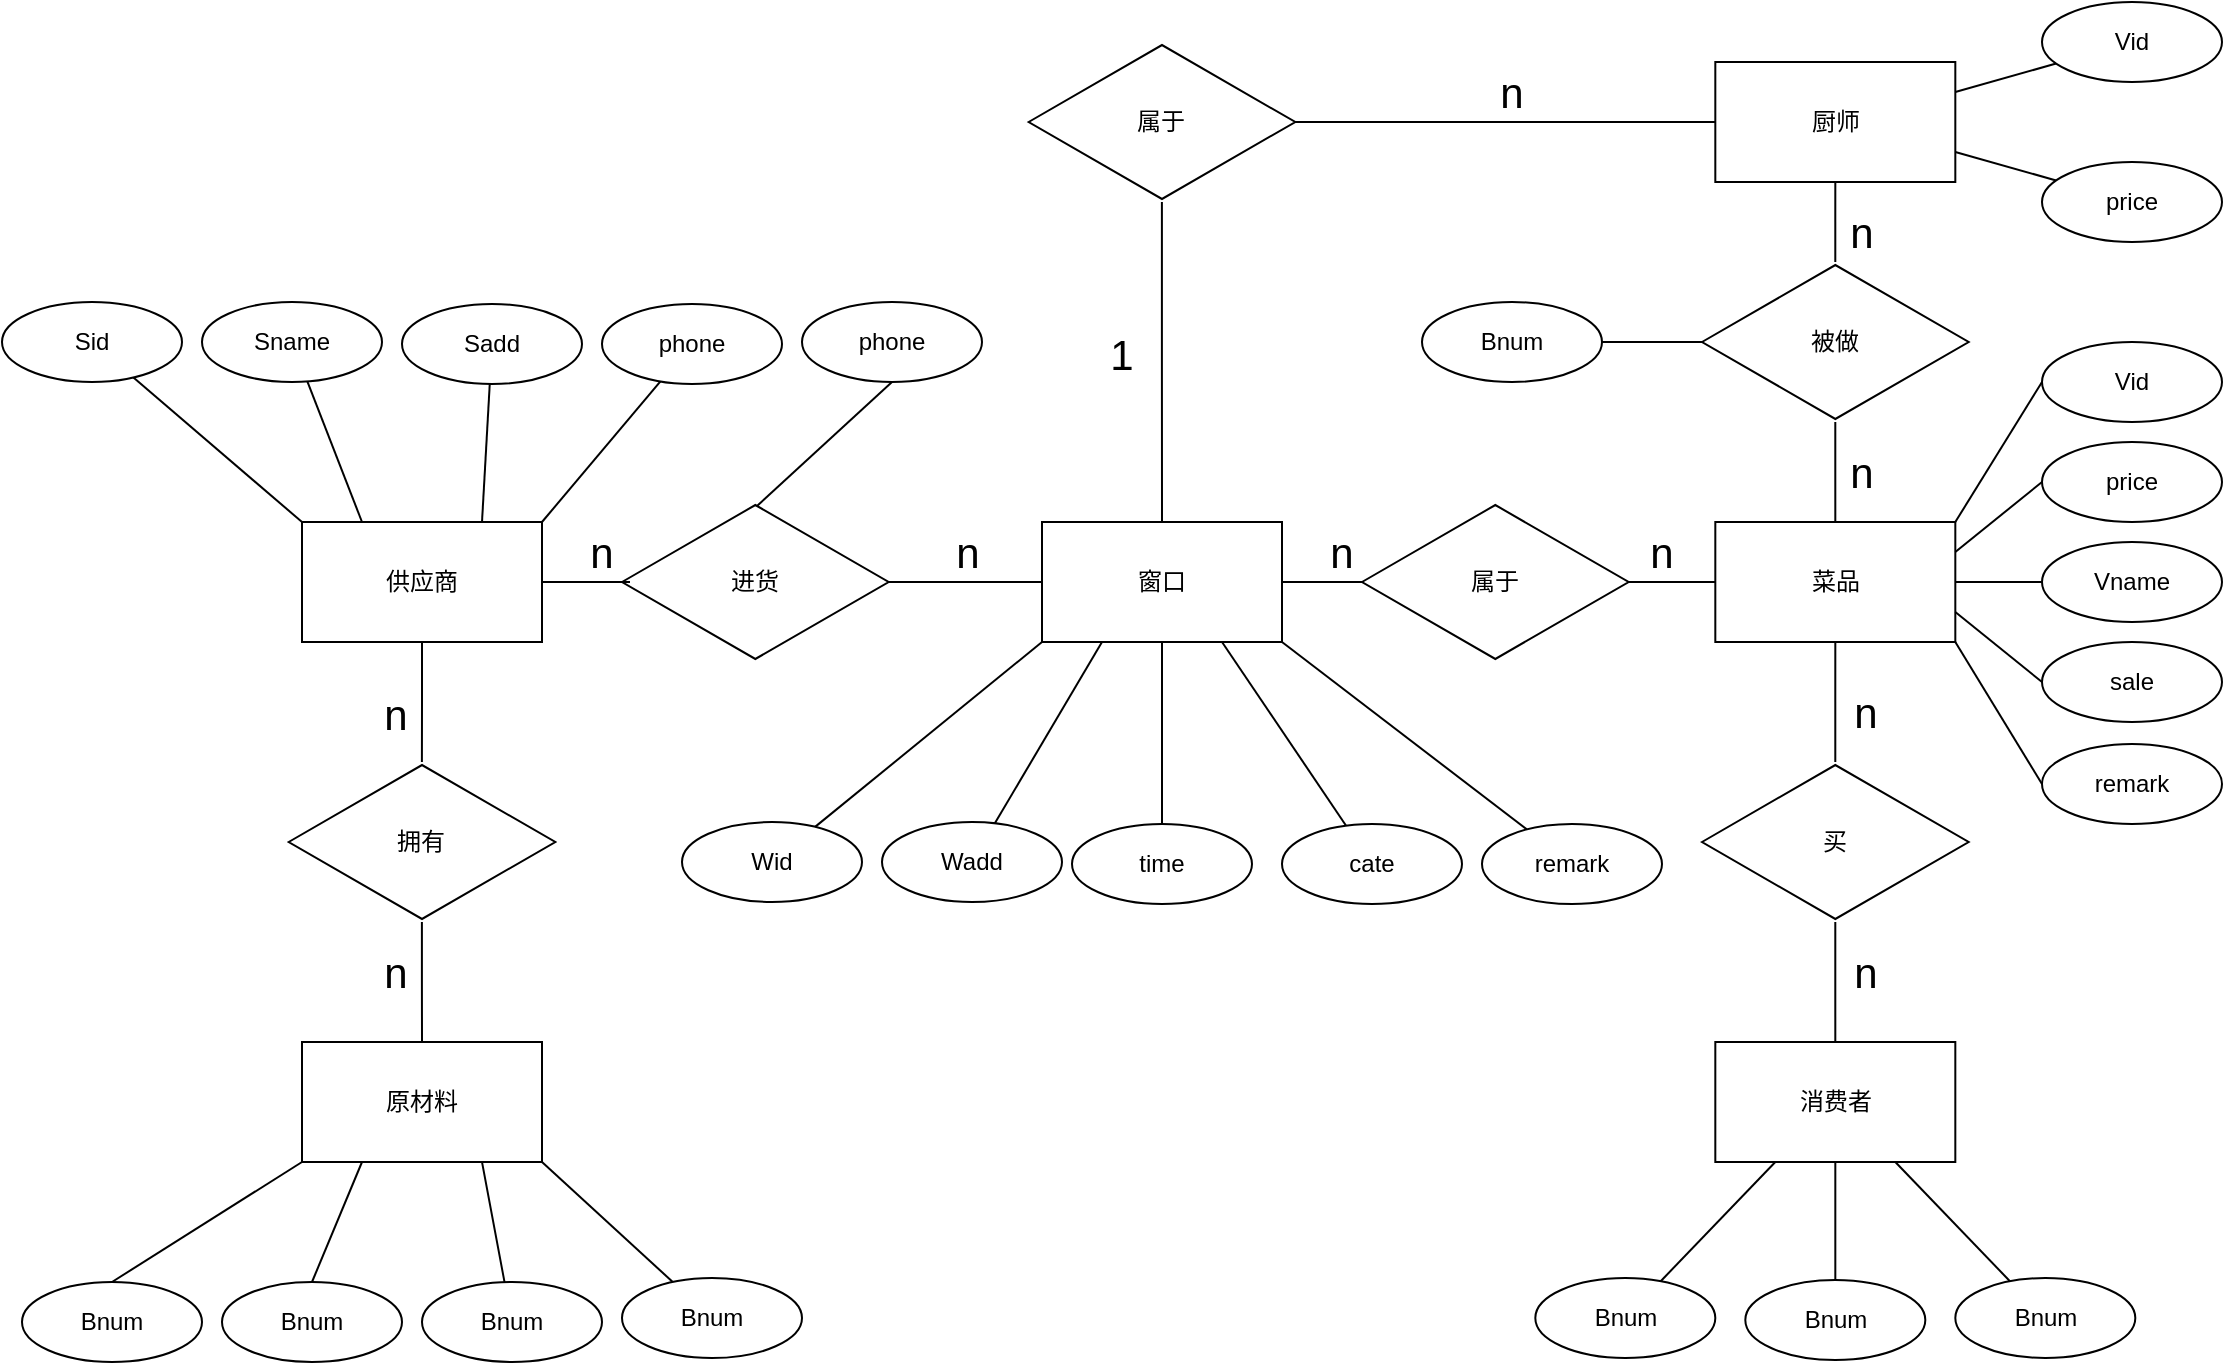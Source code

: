 <mxfile version="25.0.3">
  <diagram name="第 1 页" id="ljScDoOQpXGdBdlk08YV">
    <mxGraphModel dx="1383" dy="986" grid="1" gridSize="10" guides="1" tooltips="1" connect="1" arrows="1" fold="1" page="1" pageScale="1" pageWidth="850" pageHeight="1100" math="0" shadow="0">
      <root>
        <mxCell id="0" />
        <mxCell id="1" parent="0" />
        <mxCell id="F0XVDvhjrrrXLlHQs28z-16" style="edgeStyle=orthogonalEdgeStyle;rounded=0;orthogonalLoop=1;jettySize=auto;html=1;endArrow=none;endFill=0;" edge="1" parent="1" source="F0XVDvhjrrrXLlHQs28z-1" target="F0XVDvhjrrrXLlHQs28z-2">
          <mxGeometry relative="1" as="geometry" />
        </mxCell>
        <mxCell id="F0XVDvhjrrrXLlHQs28z-1" value="供应商" style="rounded=0;whiteSpace=wrap;html=1;" vertex="1" parent="1">
          <mxGeometry x="200" y="360" width="120" height="60" as="geometry" />
        </mxCell>
        <mxCell id="F0XVDvhjrrrXLlHQs28z-17" style="edgeStyle=orthogonalEdgeStyle;rounded=0;orthogonalLoop=1;jettySize=auto;html=1;endArrow=none;endFill=0;" edge="1" parent="1" source="F0XVDvhjrrrXLlHQs28z-2" target="F0XVDvhjrrrXLlHQs28z-3">
          <mxGeometry relative="1" as="geometry" />
        </mxCell>
        <mxCell id="F0XVDvhjrrrXLlHQs28z-2" value="拥有" style="html=1;whiteSpace=wrap;aspect=fixed;shape=isoRectangle;" vertex="1" parent="1">
          <mxGeometry x="193.34" y="480" width="133.33" height="80" as="geometry" />
        </mxCell>
        <mxCell id="F0XVDvhjrrrXLlHQs28z-3" value="原材料" style="rounded=0;whiteSpace=wrap;html=1;" vertex="1" parent="1">
          <mxGeometry x="200" y="620" width="120" height="60" as="geometry" />
        </mxCell>
        <mxCell id="F0XVDvhjrrrXLlHQs28z-19" style="edgeStyle=orthogonalEdgeStyle;rounded=0;orthogonalLoop=1;jettySize=auto;html=1;entryX=0;entryY=0.5;entryDx=0;entryDy=0;endArrow=none;endFill=0;" edge="1" parent="1" source="F0XVDvhjrrrXLlHQs28z-4" target="F0XVDvhjrrrXLlHQs28z-5">
          <mxGeometry relative="1" as="geometry" />
        </mxCell>
        <mxCell id="F0XVDvhjrrrXLlHQs28z-50" style="rounded=0;orthogonalLoop=1;jettySize=auto;html=1;entryX=0.5;entryY=1;entryDx=0;entryDy=0;endArrow=none;endFill=0;exitX=0.498;exitY=0.038;exitDx=0;exitDy=0;exitPerimeter=0;" edge="1" parent="1" source="F0XVDvhjrrrXLlHQs28z-4" target="F0XVDvhjrrrXLlHQs28z-48">
          <mxGeometry relative="1" as="geometry" />
        </mxCell>
        <mxCell id="F0XVDvhjrrrXLlHQs28z-4" value="进货" style="html=1;whiteSpace=wrap;aspect=fixed;shape=isoRectangle;" vertex="1" parent="1">
          <mxGeometry x="360" y="350" width="133.33" height="80" as="geometry" />
        </mxCell>
        <mxCell id="F0XVDvhjrrrXLlHQs28z-5" value="窗口" style="rounded=0;whiteSpace=wrap;html=1;" vertex="1" parent="1">
          <mxGeometry x="570" y="360" width="120" height="60" as="geometry" />
        </mxCell>
        <mxCell id="F0XVDvhjrrrXLlHQs28z-6" value="菜品" style="rounded=0;whiteSpace=wrap;html=1;" vertex="1" parent="1">
          <mxGeometry x="906.66" y="360" width="120" height="60" as="geometry" />
        </mxCell>
        <mxCell id="F0XVDvhjrrrXLlHQs28z-24" style="edgeStyle=orthogonalEdgeStyle;rounded=0;orthogonalLoop=1;jettySize=auto;html=1;entryX=0.5;entryY=0;entryDx=0;entryDy=0;endArrow=none;endFill=0;" edge="1" parent="1" source="F0XVDvhjrrrXLlHQs28z-7" target="F0XVDvhjrrrXLlHQs28z-5">
          <mxGeometry relative="1" as="geometry" />
        </mxCell>
        <mxCell id="F0XVDvhjrrrXLlHQs28z-29" style="edgeStyle=orthogonalEdgeStyle;rounded=0;orthogonalLoop=1;jettySize=auto;html=1;entryX=0;entryY=0.5;entryDx=0;entryDy=0;endArrow=none;endFill=0;" edge="1" parent="1" source="F0XVDvhjrrrXLlHQs28z-7" target="F0XVDvhjrrrXLlHQs28z-8">
          <mxGeometry relative="1" as="geometry" />
        </mxCell>
        <mxCell id="F0XVDvhjrrrXLlHQs28z-7" value="属于" style="html=1;whiteSpace=wrap;aspect=fixed;shape=isoRectangle;" vertex="1" parent="1">
          <mxGeometry x="563.33" y="120" width="133.33" height="80" as="geometry" />
        </mxCell>
        <mxCell id="F0XVDvhjrrrXLlHQs28z-8" value="厨师" style="rounded=0;whiteSpace=wrap;html=1;" vertex="1" parent="1">
          <mxGeometry x="906.66" y="130" width="120" height="60" as="geometry" />
        </mxCell>
        <mxCell id="F0XVDvhjrrrXLlHQs28z-25" style="edgeStyle=orthogonalEdgeStyle;rounded=0;orthogonalLoop=1;jettySize=auto;html=1;entryX=0.5;entryY=0;entryDx=0;entryDy=0;endArrow=none;endFill=0;" edge="1" parent="1" source="F0XVDvhjrrrXLlHQs28z-9" target="F0XVDvhjrrrXLlHQs28z-6">
          <mxGeometry relative="1" as="geometry" />
        </mxCell>
        <mxCell id="F0XVDvhjrrrXLlHQs28z-26" style="edgeStyle=orthogonalEdgeStyle;rounded=0;orthogonalLoop=1;jettySize=auto;html=1;entryX=0.5;entryY=1;entryDx=0;entryDy=0;endArrow=none;endFill=0;" edge="1" parent="1" source="F0XVDvhjrrrXLlHQs28z-9" target="F0XVDvhjrrrXLlHQs28z-8">
          <mxGeometry relative="1" as="geometry" />
        </mxCell>
        <mxCell id="F0XVDvhjrrrXLlHQs28z-31" style="edgeStyle=orthogonalEdgeStyle;rounded=0;orthogonalLoop=1;jettySize=auto;html=1;entryX=1;entryY=0.5;entryDx=0;entryDy=0;endArrow=none;endFill=0;" edge="1" parent="1" source="F0XVDvhjrrrXLlHQs28z-9" target="F0XVDvhjrrrXLlHQs28z-30">
          <mxGeometry relative="1" as="geometry" />
        </mxCell>
        <mxCell id="F0XVDvhjrrrXLlHQs28z-9" value="被做" style="html=1;whiteSpace=wrap;aspect=fixed;shape=isoRectangle;" vertex="1" parent="1">
          <mxGeometry x="900.01" y="230" width="133.33" height="80" as="geometry" />
        </mxCell>
        <mxCell id="F0XVDvhjrrrXLlHQs28z-27" style="edgeStyle=orthogonalEdgeStyle;rounded=0;orthogonalLoop=1;jettySize=auto;html=1;entryX=0.5;entryY=1;entryDx=0;entryDy=0;endArrow=none;endFill=0;" edge="1" parent="1" source="F0XVDvhjrrrXLlHQs28z-10" target="F0XVDvhjrrrXLlHQs28z-6">
          <mxGeometry relative="1" as="geometry" />
        </mxCell>
        <mxCell id="F0XVDvhjrrrXLlHQs28z-28" style="edgeStyle=orthogonalEdgeStyle;rounded=0;orthogonalLoop=1;jettySize=auto;html=1;entryX=0.5;entryY=0;entryDx=0;entryDy=0;endArrow=none;endFill=0;" edge="1" parent="1" source="F0XVDvhjrrrXLlHQs28z-10" target="F0XVDvhjrrrXLlHQs28z-11">
          <mxGeometry relative="1" as="geometry" />
        </mxCell>
        <mxCell id="F0XVDvhjrrrXLlHQs28z-10" value="买" style="html=1;whiteSpace=wrap;aspect=fixed;shape=isoRectangle;" vertex="1" parent="1">
          <mxGeometry x="900" y="480" width="133.33" height="80" as="geometry" />
        </mxCell>
        <mxCell id="F0XVDvhjrrrXLlHQs28z-11" value="消费者" style="rounded=0;whiteSpace=wrap;html=1;" vertex="1" parent="1">
          <mxGeometry x="906.66" y="620" width="120" height="60" as="geometry" />
        </mxCell>
        <mxCell id="F0XVDvhjrrrXLlHQs28z-22" style="edgeStyle=orthogonalEdgeStyle;rounded=0;orthogonalLoop=1;jettySize=auto;html=1;entryX=1;entryY=0.5;entryDx=0;entryDy=0;endArrow=none;endFill=0;" edge="1" parent="1" source="F0XVDvhjrrrXLlHQs28z-12" target="F0XVDvhjrrrXLlHQs28z-5">
          <mxGeometry relative="1" as="geometry" />
        </mxCell>
        <mxCell id="F0XVDvhjrrrXLlHQs28z-23" style="edgeStyle=orthogonalEdgeStyle;rounded=0;orthogonalLoop=1;jettySize=auto;html=1;entryX=0;entryY=0.5;entryDx=0;entryDy=0;endArrow=none;endFill=0;" edge="1" parent="1" source="F0XVDvhjrrrXLlHQs28z-12" target="F0XVDvhjrrrXLlHQs28z-6">
          <mxGeometry relative="1" as="geometry" />
        </mxCell>
        <mxCell id="F0XVDvhjrrrXLlHQs28z-12" value="属于" style="html=1;whiteSpace=wrap;aspect=fixed;shape=isoRectangle;" vertex="1" parent="1">
          <mxGeometry x="730" y="350" width="133.33" height="80" as="geometry" />
        </mxCell>
        <mxCell id="F0XVDvhjrrrXLlHQs28z-18" style="edgeStyle=orthogonalEdgeStyle;rounded=0;orthogonalLoop=1;jettySize=auto;html=1;entryX=0.03;entryY=0.5;entryDx=0;entryDy=0;entryPerimeter=0;endArrow=none;endFill=0;" edge="1" parent="1" source="F0XVDvhjrrrXLlHQs28z-1" target="F0XVDvhjrrrXLlHQs28z-4">
          <mxGeometry relative="1" as="geometry" />
        </mxCell>
        <mxCell id="F0XVDvhjrrrXLlHQs28z-30" value="Bnum" style="ellipse;whiteSpace=wrap;html=1;" vertex="1" parent="1">
          <mxGeometry x="760" y="250" width="90" height="40" as="geometry" />
        </mxCell>
        <mxCell id="F0XVDvhjrrrXLlHQs28z-36" style="rounded=0;orthogonalLoop=1;jettySize=auto;html=1;entryX=0.25;entryY=1;entryDx=0;entryDy=0;jumpStyle=none;exitX=0.5;exitY=0;exitDx=0;exitDy=0;endArrow=none;endFill=0;" edge="1" parent="1" source="F0XVDvhjrrrXLlHQs28z-32">
          <mxGeometry relative="1" as="geometry">
            <mxPoint x="117.887" y="741.78" as="sourcePoint" />
            <mxPoint x="200" y="680" as="targetPoint" />
          </mxGeometry>
        </mxCell>
        <mxCell id="F0XVDvhjrrrXLlHQs28z-32" value="Bnum" style="ellipse;whiteSpace=wrap;html=1;" vertex="1" parent="1">
          <mxGeometry x="60" y="740" width="90" height="40" as="geometry" />
        </mxCell>
        <mxCell id="F0XVDvhjrrrXLlHQs28z-39" style="rounded=0;orthogonalLoop=1;jettySize=auto;html=1;entryX=1;entryY=1;entryDx=0;entryDy=0;endArrow=none;endFill=0;" edge="1" parent="1" source="F0XVDvhjrrrXLlHQs28z-33" target="F0XVDvhjrrrXLlHQs28z-3">
          <mxGeometry relative="1" as="geometry" />
        </mxCell>
        <mxCell id="F0XVDvhjrrrXLlHQs28z-33" value="Bnum" style="ellipse;whiteSpace=wrap;html=1;" vertex="1" parent="1">
          <mxGeometry x="360" y="738" width="90" height="40" as="geometry" />
        </mxCell>
        <mxCell id="F0XVDvhjrrrXLlHQs28z-37" style="rounded=0;orthogonalLoop=1;jettySize=auto;html=1;entryX=0.25;entryY=1;entryDx=0;entryDy=0;exitX=0.5;exitY=0;exitDx=0;exitDy=0;endArrow=none;endFill=0;" edge="1" parent="1" source="F0XVDvhjrrrXLlHQs28z-34" target="F0XVDvhjrrrXLlHQs28z-3">
          <mxGeometry relative="1" as="geometry">
            <mxPoint x="193.344" y="770.597" as="sourcePoint" />
            <mxPoint x="227.43" y="710" as="targetPoint" />
          </mxGeometry>
        </mxCell>
        <mxCell id="F0XVDvhjrrrXLlHQs28z-34" value="Bnum" style="ellipse;whiteSpace=wrap;html=1;" vertex="1" parent="1">
          <mxGeometry x="160" y="740" width="90" height="40" as="geometry" />
        </mxCell>
        <mxCell id="F0XVDvhjrrrXLlHQs28z-38" style="rounded=0;orthogonalLoop=1;jettySize=auto;html=1;entryX=0.75;entryY=1;entryDx=0;entryDy=0;endArrow=none;endFill=0;" edge="1" parent="1" source="F0XVDvhjrrrXLlHQs28z-35" target="F0XVDvhjrrrXLlHQs28z-3">
          <mxGeometry relative="1" as="geometry">
            <mxPoint x="260" y="680" as="targetPoint" />
          </mxGeometry>
        </mxCell>
        <mxCell id="F0XVDvhjrrrXLlHQs28z-35" value="Bnum" style="ellipse;whiteSpace=wrap;html=1;" vertex="1" parent="1">
          <mxGeometry x="260" y="740" width="90" height="40" as="geometry" />
        </mxCell>
        <mxCell id="F0XVDvhjrrrXLlHQs28z-44" style="rounded=0;orthogonalLoop=1;jettySize=auto;html=1;entryX=0;entryY=0;entryDx=0;entryDy=0;endArrow=none;endFill=0;" edge="1" parent="1" source="F0XVDvhjrrrXLlHQs28z-40" target="F0XVDvhjrrrXLlHQs28z-1">
          <mxGeometry relative="1" as="geometry" />
        </mxCell>
        <mxCell id="F0XVDvhjrrrXLlHQs28z-40" value="Sid" style="ellipse;whiteSpace=wrap;html=1;" vertex="1" parent="1">
          <mxGeometry x="50" y="250" width="90" height="40" as="geometry" />
        </mxCell>
        <mxCell id="F0XVDvhjrrrXLlHQs28z-47" style="rounded=0;orthogonalLoop=1;jettySize=auto;html=1;entryX=1;entryY=0;entryDx=0;entryDy=0;endArrow=none;endFill=0;" edge="1" parent="1" source="F0XVDvhjrrrXLlHQs28z-41" target="F0XVDvhjrrrXLlHQs28z-1">
          <mxGeometry relative="1" as="geometry" />
        </mxCell>
        <mxCell id="F0XVDvhjrrrXLlHQs28z-41" value="phone" style="ellipse;whiteSpace=wrap;html=1;" vertex="1" parent="1">
          <mxGeometry x="350" y="251" width="90" height="40" as="geometry" />
        </mxCell>
        <mxCell id="F0XVDvhjrrrXLlHQs28z-45" style="rounded=0;orthogonalLoop=1;jettySize=auto;html=1;entryX=0.25;entryY=0;entryDx=0;entryDy=0;endArrow=none;endFill=0;" edge="1" parent="1" source="F0XVDvhjrrrXLlHQs28z-42" target="F0XVDvhjrrrXLlHQs28z-1">
          <mxGeometry relative="1" as="geometry" />
        </mxCell>
        <mxCell id="F0XVDvhjrrrXLlHQs28z-42" value="Sname" style="ellipse;whiteSpace=wrap;html=1;" vertex="1" parent="1">
          <mxGeometry x="150" y="250" width="90" height="40" as="geometry" />
        </mxCell>
        <mxCell id="F0XVDvhjrrrXLlHQs28z-46" style="rounded=0;orthogonalLoop=1;jettySize=auto;html=1;entryX=0.75;entryY=0;entryDx=0;entryDy=0;endArrow=none;endFill=0;" edge="1" parent="1" source="F0XVDvhjrrrXLlHQs28z-43" target="F0XVDvhjrrrXLlHQs28z-1">
          <mxGeometry relative="1" as="geometry" />
        </mxCell>
        <mxCell id="F0XVDvhjrrrXLlHQs28z-43" value="Sadd" style="ellipse;whiteSpace=wrap;html=1;" vertex="1" parent="1">
          <mxGeometry x="250" y="251" width="90" height="40" as="geometry" />
        </mxCell>
        <mxCell id="F0XVDvhjrrrXLlHQs28z-48" value="phone" style="ellipse;whiteSpace=wrap;html=1;" vertex="1" parent="1">
          <mxGeometry x="450" y="250" width="90" height="40" as="geometry" />
        </mxCell>
        <mxCell id="F0XVDvhjrrrXLlHQs28z-56" style="rounded=0;orthogonalLoop=1;jettySize=auto;html=1;entryX=0;entryY=1;entryDx=0;entryDy=0;endArrow=none;endFill=0;" edge="1" parent="1" source="F0XVDvhjrrrXLlHQs28z-51" target="F0XVDvhjrrrXLlHQs28z-5">
          <mxGeometry relative="1" as="geometry" />
        </mxCell>
        <mxCell id="F0XVDvhjrrrXLlHQs28z-51" value="Wid" style="ellipse;whiteSpace=wrap;html=1;" vertex="1" parent="1">
          <mxGeometry x="390" y="510" width="90" height="40" as="geometry" />
        </mxCell>
        <mxCell id="F0XVDvhjrrrXLlHQs28z-59" style="rounded=0;orthogonalLoop=1;jettySize=auto;html=1;entryX=0.75;entryY=1;entryDx=0;entryDy=0;endArrow=none;endFill=0;" edge="1" parent="1" source="F0XVDvhjrrrXLlHQs28z-52" target="F0XVDvhjrrrXLlHQs28z-5">
          <mxGeometry relative="1" as="geometry" />
        </mxCell>
        <mxCell id="F0XVDvhjrrrXLlHQs28z-52" value="cate" style="ellipse;whiteSpace=wrap;html=1;" vertex="1" parent="1">
          <mxGeometry x="690" y="511" width="90" height="40" as="geometry" />
        </mxCell>
        <mxCell id="F0XVDvhjrrrXLlHQs28z-57" style="rounded=0;orthogonalLoop=1;jettySize=auto;html=1;entryX=0.25;entryY=1;entryDx=0;entryDy=0;endArrow=none;endFill=0;" edge="1" parent="1" source="F0XVDvhjrrrXLlHQs28z-53" target="F0XVDvhjrrrXLlHQs28z-5">
          <mxGeometry relative="1" as="geometry" />
        </mxCell>
        <mxCell id="F0XVDvhjrrrXLlHQs28z-53" value="Wadd" style="ellipse;whiteSpace=wrap;html=1;" vertex="1" parent="1">
          <mxGeometry x="490" y="510" width="90" height="40" as="geometry" />
        </mxCell>
        <mxCell id="F0XVDvhjrrrXLlHQs28z-58" style="rounded=0;orthogonalLoop=1;jettySize=auto;html=1;entryX=0.5;entryY=1;entryDx=0;entryDy=0;endArrow=none;endFill=0;" edge="1" parent="1" source="F0XVDvhjrrrXLlHQs28z-54" target="F0XVDvhjrrrXLlHQs28z-5">
          <mxGeometry relative="1" as="geometry" />
        </mxCell>
        <mxCell id="F0XVDvhjrrrXLlHQs28z-54" value="time" style="ellipse;whiteSpace=wrap;html=1;" vertex="1" parent="1">
          <mxGeometry x="585" y="511" width="90" height="40" as="geometry" />
        </mxCell>
        <mxCell id="F0XVDvhjrrrXLlHQs28z-60" style="rounded=0;orthogonalLoop=1;jettySize=auto;html=1;entryX=1;entryY=1;entryDx=0;entryDy=0;endArrow=none;endFill=0;" edge="1" parent="1" source="F0XVDvhjrrrXLlHQs28z-55" target="F0XVDvhjrrrXLlHQs28z-5">
          <mxGeometry relative="1" as="geometry" />
        </mxCell>
        <mxCell id="F0XVDvhjrrrXLlHQs28z-55" value="remark" style="ellipse;whiteSpace=wrap;html=1;" vertex="1" parent="1">
          <mxGeometry x="790" y="511" width="90" height="40" as="geometry" />
        </mxCell>
        <mxCell id="F0XVDvhjrrrXLlHQs28z-67" style="rounded=0;orthogonalLoop=1;jettySize=auto;html=1;entryX=0.25;entryY=1;entryDx=0;entryDy=0;endArrow=none;endFill=0;" edge="1" parent="1" source="F0XVDvhjrrrXLlHQs28z-62" target="F0XVDvhjrrrXLlHQs28z-11">
          <mxGeometry relative="1" as="geometry" />
        </mxCell>
        <mxCell id="F0XVDvhjrrrXLlHQs28z-62" value="Bnum" style="ellipse;whiteSpace=wrap;html=1;" vertex="1" parent="1">
          <mxGeometry x="816.66" y="738" width="90" height="40" as="geometry" />
        </mxCell>
        <mxCell id="F0XVDvhjrrrXLlHQs28z-68" style="rounded=0;orthogonalLoop=1;jettySize=auto;html=1;entryX=0.5;entryY=1;entryDx=0;entryDy=0;endArrow=none;endFill=0;" edge="1" parent="1" source="F0XVDvhjrrrXLlHQs28z-64" target="F0XVDvhjrrrXLlHQs28z-11">
          <mxGeometry relative="1" as="geometry" />
        </mxCell>
        <mxCell id="F0XVDvhjrrrXLlHQs28z-64" value="Bnum" style="ellipse;whiteSpace=wrap;html=1;" vertex="1" parent="1">
          <mxGeometry x="921.66" y="739" width="90" height="40" as="geometry" />
        </mxCell>
        <mxCell id="F0XVDvhjrrrXLlHQs28z-69" style="rounded=0;orthogonalLoop=1;jettySize=auto;html=1;entryX=0.75;entryY=1;entryDx=0;entryDy=0;endArrow=none;endFill=0;" edge="1" parent="1" source="F0XVDvhjrrrXLlHQs28z-65" target="F0XVDvhjrrrXLlHQs28z-11">
          <mxGeometry relative="1" as="geometry" />
        </mxCell>
        <mxCell id="F0XVDvhjrrrXLlHQs28z-65" value="Bnum" style="ellipse;whiteSpace=wrap;html=1;" vertex="1" parent="1">
          <mxGeometry x="1026.66" y="738" width="90" height="40" as="geometry" />
        </mxCell>
        <mxCell id="F0XVDvhjrrrXLlHQs28z-75" style="rounded=0;orthogonalLoop=1;jettySize=auto;html=1;entryX=1;entryY=0;entryDx=0;entryDy=0;endArrow=none;endFill=0;exitX=0;exitY=0.5;exitDx=0;exitDy=0;" edge="1" parent="1" source="F0XVDvhjrrrXLlHQs28z-70" target="F0XVDvhjrrrXLlHQs28z-6">
          <mxGeometry relative="1" as="geometry" />
        </mxCell>
        <mxCell id="F0XVDvhjrrrXLlHQs28z-70" value="Vid" style="ellipse;whiteSpace=wrap;html=1;" vertex="1" parent="1">
          <mxGeometry x="1070" y="270" width="90" height="40" as="geometry" />
        </mxCell>
        <mxCell id="F0XVDvhjrrrXLlHQs28z-76" style="rounded=0;orthogonalLoop=1;jettySize=auto;html=1;entryX=1;entryY=0.25;entryDx=0;entryDy=0;endArrow=none;endFill=0;exitX=0;exitY=0.5;exitDx=0;exitDy=0;" edge="1" parent="1" source="F0XVDvhjrrrXLlHQs28z-71" target="F0XVDvhjrrrXLlHQs28z-6">
          <mxGeometry relative="1" as="geometry" />
        </mxCell>
        <mxCell id="F0XVDvhjrrrXLlHQs28z-71" value="price" style="ellipse;whiteSpace=wrap;html=1;" vertex="1" parent="1">
          <mxGeometry x="1070" y="320" width="90" height="40" as="geometry" />
        </mxCell>
        <mxCell id="F0XVDvhjrrrXLlHQs28z-77" style="rounded=0;orthogonalLoop=1;jettySize=auto;html=1;entryX=1;entryY=0.5;entryDx=0;entryDy=0;endArrow=none;endFill=0;" edge="1" parent="1" source="F0XVDvhjrrrXLlHQs28z-72" target="F0XVDvhjrrrXLlHQs28z-6">
          <mxGeometry relative="1" as="geometry" />
        </mxCell>
        <mxCell id="F0XVDvhjrrrXLlHQs28z-72" value="Vname" style="ellipse;whiteSpace=wrap;html=1;" vertex="1" parent="1">
          <mxGeometry x="1070" y="370" width="90" height="40" as="geometry" />
        </mxCell>
        <mxCell id="F0XVDvhjrrrXLlHQs28z-78" style="rounded=0;orthogonalLoop=1;jettySize=auto;html=1;entryX=1;entryY=0.75;entryDx=0;entryDy=0;endArrow=none;endFill=0;exitX=0;exitY=0.5;exitDx=0;exitDy=0;" edge="1" parent="1" source="F0XVDvhjrrrXLlHQs28z-73" target="F0XVDvhjrrrXLlHQs28z-6">
          <mxGeometry relative="1" as="geometry" />
        </mxCell>
        <mxCell id="F0XVDvhjrrrXLlHQs28z-73" value="sale" style="ellipse;whiteSpace=wrap;html=1;" vertex="1" parent="1">
          <mxGeometry x="1070" y="420" width="90" height="40" as="geometry" />
        </mxCell>
        <mxCell id="F0XVDvhjrrrXLlHQs28z-79" style="rounded=0;orthogonalLoop=1;jettySize=auto;html=1;entryX=1;entryY=1;entryDx=0;entryDy=0;endArrow=none;endFill=0;exitX=0;exitY=0.5;exitDx=0;exitDy=0;" edge="1" parent="1" source="F0XVDvhjrrrXLlHQs28z-74" target="F0XVDvhjrrrXLlHQs28z-6">
          <mxGeometry relative="1" as="geometry" />
        </mxCell>
        <mxCell id="F0XVDvhjrrrXLlHQs28z-74" value="remark" style="ellipse;whiteSpace=wrap;html=1;" vertex="1" parent="1">
          <mxGeometry x="1070" y="471" width="90" height="40" as="geometry" />
        </mxCell>
        <mxCell id="F0XVDvhjrrrXLlHQs28z-82" style="rounded=0;orthogonalLoop=1;jettySize=auto;html=1;entryX=1;entryY=0.25;entryDx=0;entryDy=0;endArrow=none;endFill=0;" edge="1" parent="1" source="F0XVDvhjrrrXLlHQs28z-80" target="F0XVDvhjrrrXLlHQs28z-8">
          <mxGeometry relative="1" as="geometry" />
        </mxCell>
        <mxCell id="F0XVDvhjrrrXLlHQs28z-80" value="Vid" style="ellipse;whiteSpace=wrap;html=1;" vertex="1" parent="1">
          <mxGeometry x="1070" y="100" width="90" height="40" as="geometry" />
        </mxCell>
        <mxCell id="F0XVDvhjrrrXLlHQs28z-83" style="rounded=0;orthogonalLoop=1;jettySize=auto;html=1;entryX=1;entryY=0.75;entryDx=0;entryDy=0;endArrow=none;endFill=0;" edge="1" parent="1" source="F0XVDvhjrrrXLlHQs28z-81" target="F0XVDvhjrrrXLlHQs28z-8">
          <mxGeometry relative="1" as="geometry" />
        </mxCell>
        <mxCell id="F0XVDvhjrrrXLlHQs28z-81" value="price" style="ellipse;whiteSpace=wrap;html=1;" vertex="1" parent="1">
          <mxGeometry x="1070" y="180" width="90" height="40" as="geometry" />
        </mxCell>
        <mxCell id="F0XVDvhjrrrXLlHQs28z-85" value="n" style="text;html=1;align=center;verticalAlign=middle;whiteSpace=wrap;rounded=0;fontSize=21;" vertex="1" parent="1">
          <mxGeometry x="217" y="441" width="60" height="30" as="geometry" />
        </mxCell>
        <mxCell id="F0XVDvhjrrrXLlHQs28z-91" value="n" style="text;html=1;align=center;verticalAlign=middle;whiteSpace=wrap;rounded=0;fontSize=21;" vertex="1" parent="1">
          <mxGeometry x="217" y="570" width="60" height="30" as="geometry" />
        </mxCell>
        <mxCell id="F0XVDvhjrrrXLlHQs28z-92" value="n" style="text;html=1;align=center;verticalAlign=middle;whiteSpace=wrap;rounded=0;fontSize=21;" vertex="1" parent="1">
          <mxGeometry x="320" y="360" width="60" height="30" as="geometry" />
        </mxCell>
        <mxCell id="F0XVDvhjrrrXLlHQs28z-93" value="n" style="text;html=1;align=center;verticalAlign=middle;whiteSpace=wrap;rounded=0;fontSize=21;" vertex="1" parent="1">
          <mxGeometry x="503.33" y="360" width="60" height="30" as="geometry" />
        </mxCell>
        <mxCell id="F0XVDvhjrrrXLlHQs28z-94" value="n" style="text;html=1;align=center;verticalAlign=middle;whiteSpace=wrap;rounded=0;fontSize=21;" vertex="1" parent="1">
          <mxGeometry x="690" y="360" width="60" height="30" as="geometry" />
        </mxCell>
        <mxCell id="F0XVDvhjrrrXLlHQs28z-95" value="n" style="text;html=1;align=center;verticalAlign=middle;whiteSpace=wrap;rounded=0;fontSize=21;" vertex="1" parent="1">
          <mxGeometry x="850" y="360" width="60" height="30" as="geometry" />
        </mxCell>
        <mxCell id="F0XVDvhjrrrXLlHQs28z-96" value="n" style="text;html=1;align=center;verticalAlign=middle;whiteSpace=wrap;rounded=0;fontSize=21;" vertex="1" parent="1">
          <mxGeometry x="951.66" y="440" width="60" height="30" as="geometry" />
        </mxCell>
        <mxCell id="F0XVDvhjrrrXLlHQs28z-97" value="n" style="text;html=1;align=center;verticalAlign=middle;whiteSpace=wrap;rounded=0;fontSize=21;" vertex="1" parent="1">
          <mxGeometry x="951.66" y="570" width="60" height="30" as="geometry" />
        </mxCell>
        <mxCell id="F0XVDvhjrrrXLlHQs28z-98" value="n" style="text;html=1;align=center;verticalAlign=middle;whiteSpace=wrap;rounded=0;fontSize=21;" vertex="1" parent="1">
          <mxGeometry x="775" y="130" width="60" height="30" as="geometry" />
        </mxCell>
        <mxCell id="F0XVDvhjrrrXLlHQs28z-99" value="n" style="text;html=1;align=center;verticalAlign=middle;whiteSpace=wrap;rounded=0;fontSize=21;" vertex="1" parent="1">
          <mxGeometry x="950" y="200" width="60" height="30" as="geometry" />
        </mxCell>
        <mxCell id="F0XVDvhjrrrXLlHQs28z-100" value="n" style="text;html=1;align=center;verticalAlign=middle;whiteSpace=wrap;rounded=0;fontSize=21;" vertex="1" parent="1">
          <mxGeometry x="950" y="320" width="60" height="30" as="geometry" />
        </mxCell>
        <mxCell id="F0XVDvhjrrrXLlHQs28z-101" value="1" style="text;html=1;align=center;verticalAlign=middle;whiteSpace=wrap;rounded=0;fontSize=21;" vertex="1" parent="1">
          <mxGeometry x="580.0" y="261" width="60" height="30" as="geometry" />
        </mxCell>
      </root>
    </mxGraphModel>
  </diagram>
</mxfile>
